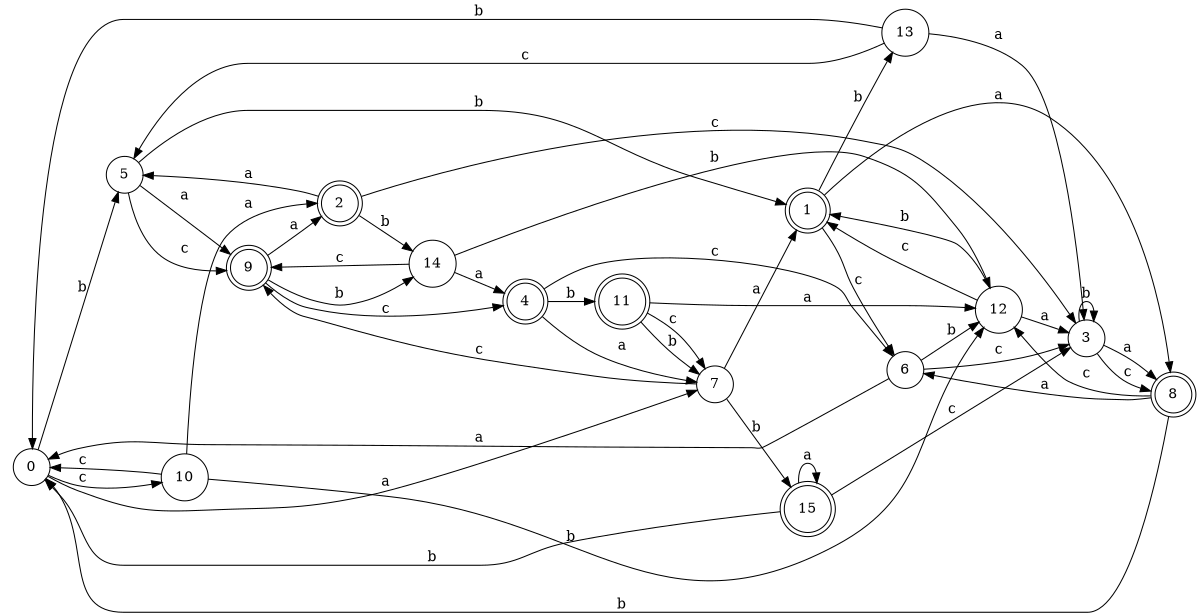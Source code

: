 digraph n13_8 {
__start0 [label="" shape="none"];

rankdir=LR;
size="8,5";

s0 [style="filled", color="black", fillcolor="white" shape="circle", label="0"];
s1 [style="rounded,filled", color="black", fillcolor="white" shape="doublecircle", label="1"];
s2 [style="rounded,filled", color="black", fillcolor="white" shape="doublecircle", label="2"];
s3 [style="filled", color="black", fillcolor="white" shape="circle", label="3"];
s4 [style="rounded,filled", color="black", fillcolor="white" shape="doublecircle", label="4"];
s5 [style="filled", color="black", fillcolor="white" shape="circle", label="5"];
s6 [style="filled", color="black", fillcolor="white" shape="circle", label="6"];
s7 [style="filled", color="black", fillcolor="white" shape="circle", label="7"];
s8 [style="rounded,filled", color="black", fillcolor="white" shape="doublecircle", label="8"];
s9 [style="rounded,filled", color="black", fillcolor="white" shape="doublecircle", label="9"];
s10 [style="filled", color="black", fillcolor="white" shape="circle", label="10"];
s11 [style="rounded,filled", color="black", fillcolor="white" shape="doublecircle", label="11"];
s12 [style="filled", color="black", fillcolor="white" shape="circle", label="12"];
s13 [style="filled", color="black", fillcolor="white" shape="circle", label="13"];
s14 [style="filled", color="black", fillcolor="white" shape="circle", label="14"];
s15 [style="rounded,filled", color="black", fillcolor="white" shape="doublecircle", label="15"];
s0 -> s7 [label="a"];
s0 -> s5 [label="b"];
s0 -> s10 [label="c"];
s1 -> s8 [label="a"];
s1 -> s13 [label="b"];
s1 -> s6 [label="c"];
s2 -> s5 [label="a"];
s2 -> s14 [label="b"];
s2 -> s3 [label="c"];
s3 -> s8 [label="a"];
s3 -> s3 [label="b"];
s3 -> s8 [label="c"];
s4 -> s7 [label="a"];
s4 -> s11 [label="b"];
s4 -> s6 [label="c"];
s5 -> s9 [label="a"];
s5 -> s1 [label="b"];
s5 -> s9 [label="c"];
s6 -> s0 [label="a"];
s6 -> s12 [label="b"];
s6 -> s3 [label="c"];
s7 -> s1 [label="a"];
s7 -> s15 [label="b"];
s7 -> s9 [label="c"];
s8 -> s6 [label="a"];
s8 -> s0 [label="b"];
s8 -> s12 [label="c"];
s9 -> s2 [label="a"];
s9 -> s14 [label="b"];
s9 -> s4 [label="c"];
s10 -> s2 [label="a"];
s10 -> s12 [label="b"];
s10 -> s0 [label="c"];
s11 -> s12 [label="a"];
s11 -> s7 [label="b"];
s11 -> s7 [label="c"];
s12 -> s3 [label="a"];
s12 -> s1 [label="b"];
s12 -> s1 [label="c"];
s13 -> s3 [label="a"];
s13 -> s0 [label="b"];
s13 -> s5 [label="c"];
s14 -> s4 [label="a"];
s14 -> s12 [label="b"];
s14 -> s9 [label="c"];
s15 -> s15 [label="a"];
s15 -> s0 [label="b"];
s15 -> s3 [label="c"];

}